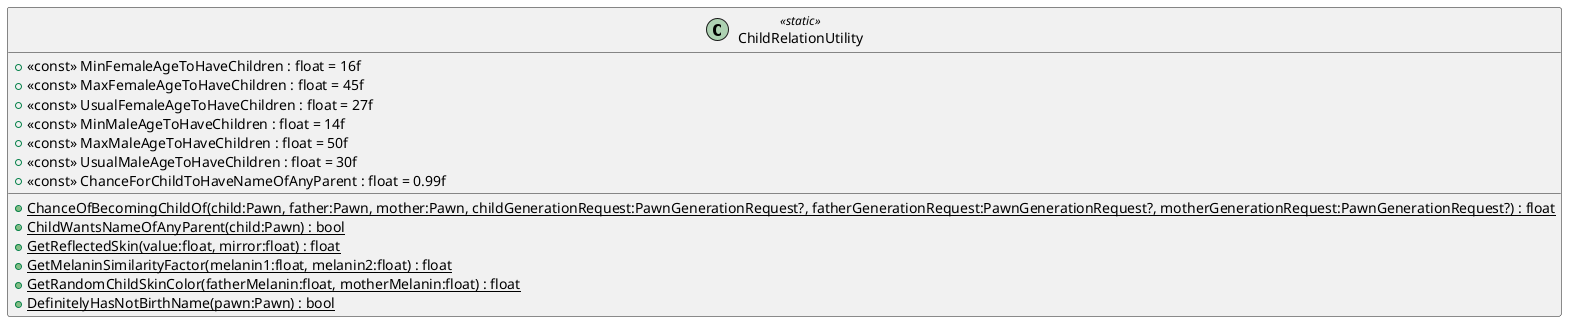 @startuml
class ChildRelationUtility <<static>> {
    + <<const>> MinFemaleAgeToHaveChildren : float = 16f
    + <<const>> MaxFemaleAgeToHaveChildren : float = 45f
    + <<const>> UsualFemaleAgeToHaveChildren : float = 27f
    + <<const>> MinMaleAgeToHaveChildren : float = 14f
    + <<const>> MaxMaleAgeToHaveChildren : float = 50f
    + <<const>> UsualMaleAgeToHaveChildren : float = 30f
    + <<const>> ChanceForChildToHaveNameOfAnyParent : float = 0.99f
    + {static} ChanceOfBecomingChildOf(child:Pawn, father:Pawn, mother:Pawn, childGenerationRequest:PawnGenerationRequest?, fatherGenerationRequest:PawnGenerationRequest?, motherGenerationRequest:PawnGenerationRequest?) : float
    + {static} ChildWantsNameOfAnyParent(child:Pawn) : bool
    + {static} GetReflectedSkin(value:float, mirror:float) : float
    + {static} GetMelaninSimilarityFactor(melanin1:float, melanin2:float) : float
    + {static} GetRandomChildSkinColor(fatherMelanin:float, motherMelanin:float) : float
    + {static} DefinitelyHasNotBirthName(pawn:Pawn) : bool
}
@enduml
